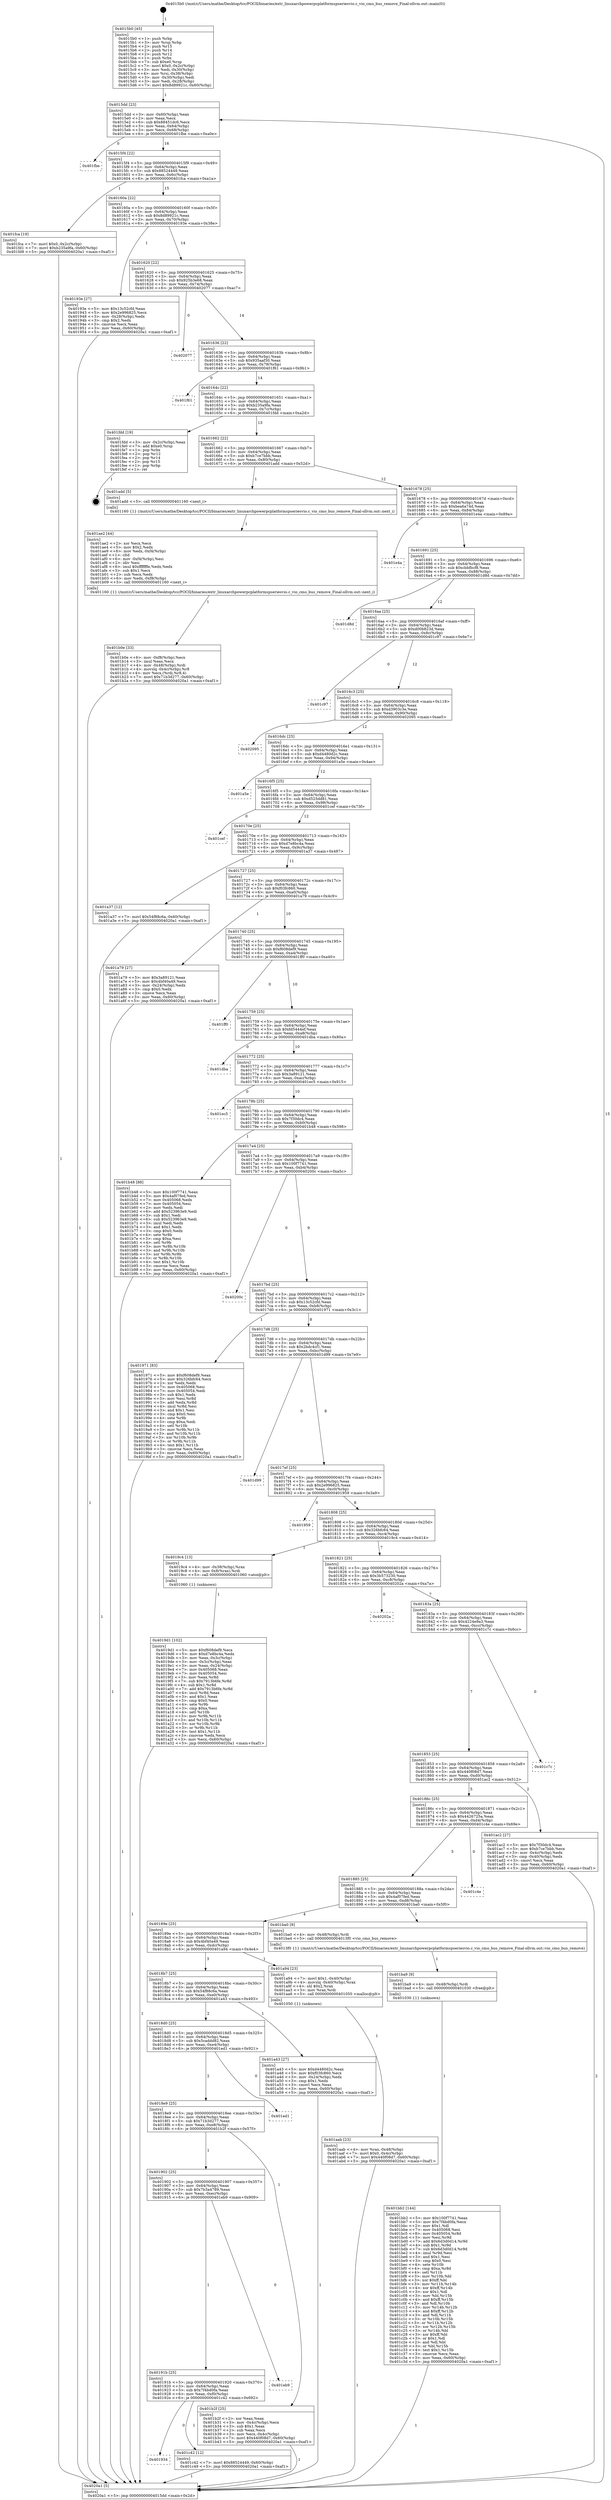 digraph "0x4015b0" {
  label = "0x4015b0 (/mnt/c/Users/mathe/Desktop/tcc/POCII/binaries/extr_linuxarchpowerpcplatformspseriesvio.c_vio_cmo_bus_remove_Final-ollvm.out::main(0))"
  labelloc = "t"
  node[shape=record]

  Entry [label="",width=0.3,height=0.3,shape=circle,fillcolor=black,style=filled]
  "0x4015dd" [label="{
     0x4015dd [23]\l
     | [instrs]\l
     &nbsp;&nbsp;0x4015dd \<+3\>: mov -0x60(%rbp),%eax\l
     &nbsp;&nbsp;0x4015e0 \<+2\>: mov %eax,%ecx\l
     &nbsp;&nbsp;0x4015e2 \<+6\>: sub $0x88451dc6,%ecx\l
     &nbsp;&nbsp;0x4015e8 \<+3\>: mov %eax,-0x64(%rbp)\l
     &nbsp;&nbsp;0x4015eb \<+3\>: mov %ecx,-0x68(%rbp)\l
     &nbsp;&nbsp;0x4015ee \<+6\>: je 0000000000401fbe \<main+0xa0e\>\l
  }"]
  "0x401fbe" [label="{
     0x401fbe\l
  }", style=dashed]
  "0x4015f4" [label="{
     0x4015f4 [22]\l
     | [instrs]\l
     &nbsp;&nbsp;0x4015f4 \<+5\>: jmp 00000000004015f9 \<main+0x49\>\l
     &nbsp;&nbsp;0x4015f9 \<+3\>: mov -0x64(%rbp),%eax\l
     &nbsp;&nbsp;0x4015fc \<+5\>: sub $0x88524449,%eax\l
     &nbsp;&nbsp;0x401601 \<+3\>: mov %eax,-0x6c(%rbp)\l
     &nbsp;&nbsp;0x401604 \<+6\>: je 0000000000401fca \<main+0xa1a\>\l
  }"]
  Exit [label="",width=0.3,height=0.3,shape=circle,fillcolor=black,style=filled,peripheries=2]
  "0x401fca" [label="{
     0x401fca [19]\l
     | [instrs]\l
     &nbsp;&nbsp;0x401fca \<+7\>: movl $0x0,-0x2c(%rbp)\l
     &nbsp;&nbsp;0x401fd1 \<+7\>: movl $0xb235a9fa,-0x60(%rbp)\l
     &nbsp;&nbsp;0x401fd8 \<+5\>: jmp 00000000004020a1 \<main+0xaf1\>\l
  }"]
  "0x40160a" [label="{
     0x40160a [22]\l
     | [instrs]\l
     &nbsp;&nbsp;0x40160a \<+5\>: jmp 000000000040160f \<main+0x5f\>\l
     &nbsp;&nbsp;0x40160f \<+3\>: mov -0x64(%rbp),%eax\l
     &nbsp;&nbsp;0x401612 \<+5\>: sub $0x8d89921c,%eax\l
     &nbsp;&nbsp;0x401617 \<+3\>: mov %eax,-0x70(%rbp)\l
     &nbsp;&nbsp;0x40161a \<+6\>: je 000000000040193e \<main+0x38e\>\l
  }"]
  "0x401934" [label="{
     0x401934\l
  }", style=dashed]
  "0x40193e" [label="{
     0x40193e [27]\l
     | [instrs]\l
     &nbsp;&nbsp;0x40193e \<+5\>: mov $0x13c52cfd,%eax\l
     &nbsp;&nbsp;0x401943 \<+5\>: mov $0x2e996825,%ecx\l
     &nbsp;&nbsp;0x401948 \<+3\>: mov -0x28(%rbp),%edx\l
     &nbsp;&nbsp;0x40194b \<+3\>: cmp $0x2,%edx\l
     &nbsp;&nbsp;0x40194e \<+3\>: cmovne %ecx,%eax\l
     &nbsp;&nbsp;0x401951 \<+3\>: mov %eax,-0x60(%rbp)\l
     &nbsp;&nbsp;0x401954 \<+5\>: jmp 00000000004020a1 \<main+0xaf1\>\l
  }"]
  "0x401620" [label="{
     0x401620 [22]\l
     | [instrs]\l
     &nbsp;&nbsp;0x401620 \<+5\>: jmp 0000000000401625 \<main+0x75\>\l
     &nbsp;&nbsp;0x401625 \<+3\>: mov -0x64(%rbp),%eax\l
     &nbsp;&nbsp;0x401628 \<+5\>: sub $0x925b3e68,%eax\l
     &nbsp;&nbsp;0x40162d \<+3\>: mov %eax,-0x74(%rbp)\l
     &nbsp;&nbsp;0x401630 \<+6\>: je 0000000000402077 \<main+0xac7\>\l
  }"]
  "0x4020a1" [label="{
     0x4020a1 [5]\l
     | [instrs]\l
     &nbsp;&nbsp;0x4020a1 \<+5\>: jmp 00000000004015dd \<main+0x2d\>\l
  }"]
  "0x4015b0" [label="{
     0x4015b0 [45]\l
     | [instrs]\l
     &nbsp;&nbsp;0x4015b0 \<+1\>: push %rbp\l
     &nbsp;&nbsp;0x4015b1 \<+3\>: mov %rsp,%rbp\l
     &nbsp;&nbsp;0x4015b4 \<+2\>: push %r15\l
     &nbsp;&nbsp;0x4015b6 \<+2\>: push %r14\l
     &nbsp;&nbsp;0x4015b8 \<+2\>: push %r12\l
     &nbsp;&nbsp;0x4015ba \<+1\>: push %rbx\l
     &nbsp;&nbsp;0x4015bb \<+7\>: sub $0xe0,%rsp\l
     &nbsp;&nbsp;0x4015c2 \<+7\>: movl $0x0,-0x2c(%rbp)\l
     &nbsp;&nbsp;0x4015c9 \<+3\>: mov %edi,-0x30(%rbp)\l
     &nbsp;&nbsp;0x4015cc \<+4\>: mov %rsi,-0x38(%rbp)\l
     &nbsp;&nbsp;0x4015d0 \<+3\>: mov -0x30(%rbp),%edi\l
     &nbsp;&nbsp;0x4015d3 \<+3\>: mov %edi,-0x28(%rbp)\l
     &nbsp;&nbsp;0x4015d6 \<+7\>: movl $0x8d89921c,-0x60(%rbp)\l
  }"]
  "0x401c42" [label="{
     0x401c42 [12]\l
     | [instrs]\l
     &nbsp;&nbsp;0x401c42 \<+7\>: movl $0x88524449,-0x60(%rbp)\l
     &nbsp;&nbsp;0x401c49 \<+5\>: jmp 00000000004020a1 \<main+0xaf1\>\l
  }"]
  "0x402077" [label="{
     0x402077\l
  }", style=dashed]
  "0x401636" [label="{
     0x401636 [22]\l
     | [instrs]\l
     &nbsp;&nbsp;0x401636 \<+5\>: jmp 000000000040163b \<main+0x8b\>\l
     &nbsp;&nbsp;0x40163b \<+3\>: mov -0x64(%rbp),%eax\l
     &nbsp;&nbsp;0x40163e \<+5\>: sub $0x935aaf30,%eax\l
     &nbsp;&nbsp;0x401643 \<+3\>: mov %eax,-0x78(%rbp)\l
     &nbsp;&nbsp;0x401646 \<+6\>: je 0000000000401f61 \<main+0x9b1\>\l
  }"]
  "0x40191b" [label="{
     0x40191b [25]\l
     | [instrs]\l
     &nbsp;&nbsp;0x40191b \<+5\>: jmp 0000000000401920 \<main+0x370\>\l
     &nbsp;&nbsp;0x401920 \<+3\>: mov -0x64(%rbp),%eax\l
     &nbsp;&nbsp;0x401923 \<+5\>: sub $0x7f4bd0fa,%eax\l
     &nbsp;&nbsp;0x401928 \<+6\>: mov %eax,-0xf0(%rbp)\l
     &nbsp;&nbsp;0x40192e \<+6\>: je 0000000000401c42 \<main+0x692\>\l
  }"]
  "0x401f61" [label="{
     0x401f61\l
  }", style=dashed]
  "0x40164c" [label="{
     0x40164c [22]\l
     | [instrs]\l
     &nbsp;&nbsp;0x40164c \<+5\>: jmp 0000000000401651 \<main+0xa1\>\l
     &nbsp;&nbsp;0x401651 \<+3\>: mov -0x64(%rbp),%eax\l
     &nbsp;&nbsp;0x401654 \<+5\>: sub $0xb235a9fa,%eax\l
     &nbsp;&nbsp;0x401659 \<+3\>: mov %eax,-0x7c(%rbp)\l
     &nbsp;&nbsp;0x40165c \<+6\>: je 0000000000401fdd \<main+0xa2d\>\l
  }"]
  "0x401eb9" [label="{
     0x401eb9\l
  }", style=dashed]
  "0x401fdd" [label="{
     0x401fdd [19]\l
     | [instrs]\l
     &nbsp;&nbsp;0x401fdd \<+3\>: mov -0x2c(%rbp),%eax\l
     &nbsp;&nbsp;0x401fe0 \<+7\>: add $0xe0,%rsp\l
     &nbsp;&nbsp;0x401fe7 \<+1\>: pop %rbx\l
     &nbsp;&nbsp;0x401fe8 \<+2\>: pop %r12\l
     &nbsp;&nbsp;0x401fea \<+2\>: pop %r14\l
     &nbsp;&nbsp;0x401fec \<+2\>: pop %r15\l
     &nbsp;&nbsp;0x401fee \<+1\>: pop %rbp\l
     &nbsp;&nbsp;0x401fef \<+1\>: ret\l
  }"]
  "0x401662" [label="{
     0x401662 [22]\l
     | [instrs]\l
     &nbsp;&nbsp;0x401662 \<+5\>: jmp 0000000000401667 \<main+0xb7\>\l
     &nbsp;&nbsp;0x401667 \<+3\>: mov -0x64(%rbp),%eax\l
     &nbsp;&nbsp;0x40166a \<+5\>: sub $0xb7ce7bbb,%eax\l
     &nbsp;&nbsp;0x40166f \<+3\>: mov %eax,-0x80(%rbp)\l
     &nbsp;&nbsp;0x401672 \<+6\>: je 0000000000401add \<main+0x52d\>\l
  }"]
  "0x401bb2" [label="{
     0x401bb2 [144]\l
     | [instrs]\l
     &nbsp;&nbsp;0x401bb2 \<+5\>: mov $0x100f7741,%eax\l
     &nbsp;&nbsp;0x401bb7 \<+5\>: mov $0x7f4bd0fa,%ecx\l
     &nbsp;&nbsp;0x401bbc \<+2\>: mov $0x1,%dl\l
     &nbsp;&nbsp;0x401bbe \<+7\>: mov 0x405068,%esi\l
     &nbsp;&nbsp;0x401bc5 \<+8\>: mov 0x405054,%r8d\l
     &nbsp;&nbsp;0x401bcd \<+3\>: mov %esi,%r9d\l
     &nbsp;&nbsp;0x401bd0 \<+7\>: add $0x6d3d0d14,%r9d\l
     &nbsp;&nbsp;0x401bd7 \<+4\>: sub $0x1,%r9d\l
     &nbsp;&nbsp;0x401bdb \<+7\>: sub $0x6d3d0d14,%r9d\l
     &nbsp;&nbsp;0x401be2 \<+4\>: imul %r9d,%esi\l
     &nbsp;&nbsp;0x401be6 \<+3\>: and $0x1,%esi\l
     &nbsp;&nbsp;0x401be9 \<+3\>: cmp $0x0,%esi\l
     &nbsp;&nbsp;0x401bec \<+4\>: sete %r10b\l
     &nbsp;&nbsp;0x401bf0 \<+4\>: cmp $0xa,%r8d\l
     &nbsp;&nbsp;0x401bf4 \<+4\>: setl %r11b\l
     &nbsp;&nbsp;0x401bf8 \<+3\>: mov %r10b,%bl\l
     &nbsp;&nbsp;0x401bfb \<+3\>: xor $0xff,%bl\l
     &nbsp;&nbsp;0x401bfe \<+3\>: mov %r11b,%r14b\l
     &nbsp;&nbsp;0x401c01 \<+4\>: xor $0xff,%r14b\l
     &nbsp;&nbsp;0x401c05 \<+3\>: xor $0x1,%dl\l
     &nbsp;&nbsp;0x401c08 \<+3\>: mov %bl,%r15b\l
     &nbsp;&nbsp;0x401c0b \<+4\>: and $0xff,%r15b\l
     &nbsp;&nbsp;0x401c0f \<+3\>: and %dl,%r10b\l
     &nbsp;&nbsp;0x401c12 \<+3\>: mov %r14b,%r12b\l
     &nbsp;&nbsp;0x401c15 \<+4\>: and $0xff,%r12b\l
     &nbsp;&nbsp;0x401c19 \<+3\>: and %dl,%r11b\l
     &nbsp;&nbsp;0x401c1c \<+3\>: or %r10b,%r15b\l
     &nbsp;&nbsp;0x401c1f \<+3\>: or %r11b,%r12b\l
     &nbsp;&nbsp;0x401c22 \<+3\>: xor %r12b,%r15b\l
     &nbsp;&nbsp;0x401c25 \<+3\>: or %r14b,%bl\l
     &nbsp;&nbsp;0x401c28 \<+3\>: xor $0xff,%bl\l
     &nbsp;&nbsp;0x401c2b \<+3\>: or $0x1,%dl\l
     &nbsp;&nbsp;0x401c2e \<+2\>: and %dl,%bl\l
     &nbsp;&nbsp;0x401c30 \<+3\>: or %bl,%r15b\l
     &nbsp;&nbsp;0x401c33 \<+4\>: test $0x1,%r15b\l
     &nbsp;&nbsp;0x401c37 \<+3\>: cmovne %ecx,%eax\l
     &nbsp;&nbsp;0x401c3a \<+3\>: mov %eax,-0x60(%rbp)\l
     &nbsp;&nbsp;0x401c3d \<+5\>: jmp 00000000004020a1 \<main+0xaf1\>\l
  }"]
  "0x401add" [label="{
     0x401add [5]\l
     | [instrs]\l
     &nbsp;&nbsp;0x401add \<+5\>: call 0000000000401160 \<next_i\>\l
     | [calls]\l
     &nbsp;&nbsp;0x401160 \{1\} (/mnt/c/Users/mathe/Desktop/tcc/POCII/binaries/extr_linuxarchpowerpcplatformspseriesvio.c_vio_cmo_bus_remove_Final-ollvm.out::next_i)\l
  }"]
  "0x401678" [label="{
     0x401678 [25]\l
     | [instrs]\l
     &nbsp;&nbsp;0x401678 \<+5\>: jmp 000000000040167d \<main+0xcd\>\l
     &nbsp;&nbsp;0x40167d \<+3\>: mov -0x64(%rbp),%eax\l
     &nbsp;&nbsp;0x401680 \<+5\>: sub $0xbea6a74d,%eax\l
     &nbsp;&nbsp;0x401685 \<+6\>: mov %eax,-0x84(%rbp)\l
     &nbsp;&nbsp;0x40168b \<+6\>: je 0000000000401e4a \<main+0x89a\>\l
  }"]
  "0x401ba9" [label="{
     0x401ba9 [9]\l
     | [instrs]\l
     &nbsp;&nbsp;0x401ba9 \<+4\>: mov -0x48(%rbp),%rdi\l
     &nbsp;&nbsp;0x401bad \<+5\>: call 0000000000401030 \<free@plt\>\l
     | [calls]\l
     &nbsp;&nbsp;0x401030 \{1\} (unknown)\l
  }"]
  "0x401e4a" [label="{
     0x401e4a\l
  }", style=dashed]
  "0x401691" [label="{
     0x401691 [25]\l
     | [instrs]\l
     &nbsp;&nbsp;0x401691 \<+5\>: jmp 0000000000401696 \<main+0xe6\>\l
     &nbsp;&nbsp;0x401696 \<+3\>: mov -0x64(%rbp),%eax\l
     &nbsp;&nbsp;0x401699 \<+5\>: sub $0xcbbfbcf8,%eax\l
     &nbsp;&nbsp;0x40169e \<+6\>: mov %eax,-0x88(%rbp)\l
     &nbsp;&nbsp;0x4016a4 \<+6\>: je 0000000000401d8d \<main+0x7dd\>\l
  }"]
  "0x401902" [label="{
     0x401902 [25]\l
     | [instrs]\l
     &nbsp;&nbsp;0x401902 \<+5\>: jmp 0000000000401907 \<main+0x357\>\l
     &nbsp;&nbsp;0x401907 \<+3\>: mov -0x64(%rbp),%eax\l
     &nbsp;&nbsp;0x40190a \<+5\>: sub $0x7b3a4789,%eax\l
     &nbsp;&nbsp;0x40190f \<+6\>: mov %eax,-0xec(%rbp)\l
     &nbsp;&nbsp;0x401915 \<+6\>: je 0000000000401eb9 \<main+0x909\>\l
  }"]
  "0x401d8d" [label="{
     0x401d8d\l
  }", style=dashed]
  "0x4016aa" [label="{
     0x4016aa [25]\l
     | [instrs]\l
     &nbsp;&nbsp;0x4016aa \<+5\>: jmp 00000000004016af \<main+0xff\>\l
     &nbsp;&nbsp;0x4016af \<+3\>: mov -0x64(%rbp),%eax\l
     &nbsp;&nbsp;0x4016b2 \<+5\>: sub $0xd00b823d,%eax\l
     &nbsp;&nbsp;0x4016b7 \<+6\>: mov %eax,-0x8c(%rbp)\l
     &nbsp;&nbsp;0x4016bd \<+6\>: je 0000000000401c97 \<main+0x6e7\>\l
  }"]
  "0x401b2f" [label="{
     0x401b2f [25]\l
     | [instrs]\l
     &nbsp;&nbsp;0x401b2f \<+2\>: xor %eax,%eax\l
     &nbsp;&nbsp;0x401b31 \<+3\>: mov -0x4c(%rbp),%ecx\l
     &nbsp;&nbsp;0x401b34 \<+3\>: sub $0x1,%eax\l
     &nbsp;&nbsp;0x401b37 \<+2\>: sub %eax,%ecx\l
     &nbsp;&nbsp;0x401b39 \<+3\>: mov %ecx,-0x4c(%rbp)\l
     &nbsp;&nbsp;0x401b3c \<+7\>: movl $0x440f08d7,-0x60(%rbp)\l
     &nbsp;&nbsp;0x401b43 \<+5\>: jmp 00000000004020a1 \<main+0xaf1\>\l
  }"]
  "0x401c97" [label="{
     0x401c97\l
  }", style=dashed]
  "0x4016c3" [label="{
     0x4016c3 [25]\l
     | [instrs]\l
     &nbsp;&nbsp;0x4016c3 \<+5\>: jmp 00000000004016c8 \<main+0x118\>\l
     &nbsp;&nbsp;0x4016c8 \<+3\>: mov -0x64(%rbp),%eax\l
     &nbsp;&nbsp;0x4016cb \<+5\>: sub $0xd3903c3e,%eax\l
     &nbsp;&nbsp;0x4016d0 \<+6\>: mov %eax,-0x90(%rbp)\l
     &nbsp;&nbsp;0x4016d6 \<+6\>: je 0000000000402095 \<main+0xae5\>\l
  }"]
  "0x4018e9" [label="{
     0x4018e9 [25]\l
     | [instrs]\l
     &nbsp;&nbsp;0x4018e9 \<+5\>: jmp 00000000004018ee \<main+0x33e\>\l
     &nbsp;&nbsp;0x4018ee \<+3\>: mov -0x64(%rbp),%eax\l
     &nbsp;&nbsp;0x4018f1 \<+5\>: sub $0x71b3d277,%eax\l
     &nbsp;&nbsp;0x4018f6 \<+6\>: mov %eax,-0xe8(%rbp)\l
     &nbsp;&nbsp;0x4018fc \<+6\>: je 0000000000401b2f \<main+0x57f\>\l
  }"]
  "0x402095" [label="{
     0x402095\l
  }", style=dashed]
  "0x4016dc" [label="{
     0x4016dc [25]\l
     | [instrs]\l
     &nbsp;&nbsp;0x4016dc \<+5\>: jmp 00000000004016e1 \<main+0x131\>\l
     &nbsp;&nbsp;0x4016e1 \<+3\>: mov -0x64(%rbp),%eax\l
     &nbsp;&nbsp;0x4016e4 \<+5\>: sub $0xd4480d2c,%eax\l
     &nbsp;&nbsp;0x4016e9 \<+6\>: mov %eax,-0x94(%rbp)\l
     &nbsp;&nbsp;0x4016ef \<+6\>: je 0000000000401a5e \<main+0x4ae\>\l
  }"]
  "0x401ed1" [label="{
     0x401ed1\l
  }", style=dashed]
  "0x401a5e" [label="{
     0x401a5e\l
  }", style=dashed]
  "0x4016f5" [label="{
     0x4016f5 [25]\l
     | [instrs]\l
     &nbsp;&nbsp;0x4016f5 \<+5\>: jmp 00000000004016fa \<main+0x14a\>\l
     &nbsp;&nbsp;0x4016fa \<+3\>: mov -0x64(%rbp),%eax\l
     &nbsp;&nbsp;0x4016fd \<+5\>: sub $0xd525dd81,%eax\l
     &nbsp;&nbsp;0x401702 \<+6\>: mov %eax,-0x98(%rbp)\l
     &nbsp;&nbsp;0x401708 \<+6\>: je 0000000000401cef \<main+0x73f\>\l
  }"]
  "0x401b0e" [label="{
     0x401b0e [33]\l
     | [instrs]\l
     &nbsp;&nbsp;0x401b0e \<+6\>: mov -0xf8(%rbp),%ecx\l
     &nbsp;&nbsp;0x401b14 \<+3\>: imul %eax,%ecx\l
     &nbsp;&nbsp;0x401b17 \<+4\>: mov -0x48(%rbp),%rdi\l
     &nbsp;&nbsp;0x401b1b \<+4\>: movslq -0x4c(%rbp),%r8\l
     &nbsp;&nbsp;0x401b1f \<+4\>: mov %ecx,(%rdi,%r8,4)\l
     &nbsp;&nbsp;0x401b23 \<+7\>: movl $0x71b3d277,-0x60(%rbp)\l
     &nbsp;&nbsp;0x401b2a \<+5\>: jmp 00000000004020a1 \<main+0xaf1\>\l
  }"]
  "0x401cef" [label="{
     0x401cef\l
  }", style=dashed]
  "0x40170e" [label="{
     0x40170e [25]\l
     | [instrs]\l
     &nbsp;&nbsp;0x40170e \<+5\>: jmp 0000000000401713 \<main+0x163\>\l
     &nbsp;&nbsp;0x401713 \<+3\>: mov -0x64(%rbp),%eax\l
     &nbsp;&nbsp;0x401716 \<+5\>: sub $0xd7e8bc4a,%eax\l
     &nbsp;&nbsp;0x40171b \<+6\>: mov %eax,-0x9c(%rbp)\l
     &nbsp;&nbsp;0x401721 \<+6\>: je 0000000000401a37 \<main+0x487\>\l
  }"]
  "0x401ae2" [label="{
     0x401ae2 [44]\l
     | [instrs]\l
     &nbsp;&nbsp;0x401ae2 \<+2\>: xor %ecx,%ecx\l
     &nbsp;&nbsp;0x401ae4 \<+5\>: mov $0x2,%edx\l
     &nbsp;&nbsp;0x401ae9 \<+6\>: mov %edx,-0xf4(%rbp)\l
     &nbsp;&nbsp;0x401aef \<+1\>: cltd\l
     &nbsp;&nbsp;0x401af0 \<+6\>: mov -0xf4(%rbp),%esi\l
     &nbsp;&nbsp;0x401af6 \<+2\>: idiv %esi\l
     &nbsp;&nbsp;0x401af8 \<+6\>: imul $0xfffffffe,%edx,%edx\l
     &nbsp;&nbsp;0x401afe \<+3\>: sub $0x1,%ecx\l
     &nbsp;&nbsp;0x401b01 \<+2\>: sub %ecx,%edx\l
     &nbsp;&nbsp;0x401b03 \<+6\>: mov %edx,-0xf8(%rbp)\l
     &nbsp;&nbsp;0x401b09 \<+5\>: call 0000000000401160 \<next_i\>\l
     | [calls]\l
     &nbsp;&nbsp;0x401160 \{1\} (/mnt/c/Users/mathe/Desktop/tcc/POCII/binaries/extr_linuxarchpowerpcplatformspseriesvio.c_vio_cmo_bus_remove_Final-ollvm.out::next_i)\l
  }"]
  "0x401a37" [label="{
     0x401a37 [12]\l
     | [instrs]\l
     &nbsp;&nbsp;0x401a37 \<+7\>: movl $0x54f88c6a,-0x60(%rbp)\l
     &nbsp;&nbsp;0x401a3e \<+5\>: jmp 00000000004020a1 \<main+0xaf1\>\l
  }"]
  "0x401727" [label="{
     0x401727 [25]\l
     | [instrs]\l
     &nbsp;&nbsp;0x401727 \<+5\>: jmp 000000000040172c \<main+0x17c\>\l
     &nbsp;&nbsp;0x40172c \<+3\>: mov -0x64(%rbp),%eax\l
     &nbsp;&nbsp;0x40172f \<+5\>: sub $0xf03fc860,%eax\l
     &nbsp;&nbsp;0x401734 \<+6\>: mov %eax,-0xa0(%rbp)\l
     &nbsp;&nbsp;0x40173a \<+6\>: je 0000000000401a79 \<main+0x4c9\>\l
  }"]
  "0x401aab" [label="{
     0x401aab [23]\l
     | [instrs]\l
     &nbsp;&nbsp;0x401aab \<+4\>: mov %rax,-0x48(%rbp)\l
     &nbsp;&nbsp;0x401aaf \<+7\>: movl $0x0,-0x4c(%rbp)\l
     &nbsp;&nbsp;0x401ab6 \<+7\>: movl $0x440f08d7,-0x60(%rbp)\l
     &nbsp;&nbsp;0x401abd \<+5\>: jmp 00000000004020a1 \<main+0xaf1\>\l
  }"]
  "0x401a79" [label="{
     0x401a79 [27]\l
     | [instrs]\l
     &nbsp;&nbsp;0x401a79 \<+5\>: mov $0x3a89121,%eax\l
     &nbsp;&nbsp;0x401a7e \<+5\>: mov $0x4bf40a49,%ecx\l
     &nbsp;&nbsp;0x401a83 \<+3\>: mov -0x24(%rbp),%edx\l
     &nbsp;&nbsp;0x401a86 \<+3\>: cmp $0x0,%edx\l
     &nbsp;&nbsp;0x401a89 \<+3\>: cmove %ecx,%eax\l
     &nbsp;&nbsp;0x401a8c \<+3\>: mov %eax,-0x60(%rbp)\l
     &nbsp;&nbsp;0x401a8f \<+5\>: jmp 00000000004020a1 \<main+0xaf1\>\l
  }"]
  "0x401740" [label="{
     0x401740 [25]\l
     | [instrs]\l
     &nbsp;&nbsp;0x401740 \<+5\>: jmp 0000000000401745 \<main+0x195\>\l
     &nbsp;&nbsp;0x401745 \<+3\>: mov -0x64(%rbp),%eax\l
     &nbsp;&nbsp;0x401748 \<+5\>: sub $0xf608def9,%eax\l
     &nbsp;&nbsp;0x40174d \<+6\>: mov %eax,-0xa4(%rbp)\l
     &nbsp;&nbsp;0x401753 \<+6\>: je 0000000000401ff0 \<main+0xa40\>\l
  }"]
  "0x4018d0" [label="{
     0x4018d0 [25]\l
     | [instrs]\l
     &nbsp;&nbsp;0x4018d0 \<+5\>: jmp 00000000004018d5 \<main+0x325\>\l
     &nbsp;&nbsp;0x4018d5 \<+3\>: mov -0x64(%rbp),%eax\l
     &nbsp;&nbsp;0x4018d8 \<+5\>: sub $0x5caddd82,%eax\l
     &nbsp;&nbsp;0x4018dd \<+6\>: mov %eax,-0xe4(%rbp)\l
     &nbsp;&nbsp;0x4018e3 \<+6\>: je 0000000000401ed1 \<main+0x921\>\l
  }"]
  "0x401ff0" [label="{
     0x401ff0\l
  }", style=dashed]
  "0x401759" [label="{
     0x401759 [25]\l
     | [instrs]\l
     &nbsp;&nbsp;0x401759 \<+5\>: jmp 000000000040175e \<main+0x1ae\>\l
     &nbsp;&nbsp;0x40175e \<+3\>: mov -0x64(%rbp),%eax\l
     &nbsp;&nbsp;0x401761 \<+5\>: sub $0xfd5444ef,%eax\l
     &nbsp;&nbsp;0x401766 \<+6\>: mov %eax,-0xa8(%rbp)\l
     &nbsp;&nbsp;0x40176c \<+6\>: je 0000000000401dba \<main+0x80a\>\l
  }"]
  "0x401a43" [label="{
     0x401a43 [27]\l
     | [instrs]\l
     &nbsp;&nbsp;0x401a43 \<+5\>: mov $0xd4480d2c,%eax\l
     &nbsp;&nbsp;0x401a48 \<+5\>: mov $0xf03fc860,%ecx\l
     &nbsp;&nbsp;0x401a4d \<+3\>: mov -0x24(%rbp),%edx\l
     &nbsp;&nbsp;0x401a50 \<+3\>: cmp $0x1,%edx\l
     &nbsp;&nbsp;0x401a53 \<+3\>: cmovl %ecx,%eax\l
     &nbsp;&nbsp;0x401a56 \<+3\>: mov %eax,-0x60(%rbp)\l
     &nbsp;&nbsp;0x401a59 \<+5\>: jmp 00000000004020a1 \<main+0xaf1\>\l
  }"]
  "0x401dba" [label="{
     0x401dba\l
  }", style=dashed]
  "0x401772" [label="{
     0x401772 [25]\l
     | [instrs]\l
     &nbsp;&nbsp;0x401772 \<+5\>: jmp 0000000000401777 \<main+0x1c7\>\l
     &nbsp;&nbsp;0x401777 \<+3\>: mov -0x64(%rbp),%eax\l
     &nbsp;&nbsp;0x40177a \<+5\>: sub $0x3a89121,%eax\l
     &nbsp;&nbsp;0x40177f \<+6\>: mov %eax,-0xac(%rbp)\l
     &nbsp;&nbsp;0x401785 \<+6\>: je 0000000000401ec5 \<main+0x915\>\l
  }"]
  "0x4018b7" [label="{
     0x4018b7 [25]\l
     | [instrs]\l
     &nbsp;&nbsp;0x4018b7 \<+5\>: jmp 00000000004018bc \<main+0x30c\>\l
     &nbsp;&nbsp;0x4018bc \<+3\>: mov -0x64(%rbp),%eax\l
     &nbsp;&nbsp;0x4018bf \<+5\>: sub $0x54f88c6a,%eax\l
     &nbsp;&nbsp;0x4018c4 \<+6\>: mov %eax,-0xe0(%rbp)\l
     &nbsp;&nbsp;0x4018ca \<+6\>: je 0000000000401a43 \<main+0x493\>\l
  }"]
  "0x401ec5" [label="{
     0x401ec5\l
  }", style=dashed]
  "0x40178b" [label="{
     0x40178b [25]\l
     | [instrs]\l
     &nbsp;&nbsp;0x40178b \<+5\>: jmp 0000000000401790 \<main+0x1e0\>\l
     &nbsp;&nbsp;0x401790 \<+3\>: mov -0x64(%rbp),%eax\l
     &nbsp;&nbsp;0x401793 \<+5\>: sub $0x7f30dc4,%eax\l
     &nbsp;&nbsp;0x401798 \<+6\>: mov %eax,-0xb0(%rbp)\l
     &nbsp;&nbsp;0x40179e \<+6\>: je 0000000000401b48 \<main+0x598\>\l
  }"]
  "0x401a94" [label="{
     0x401a94 [23]\l
     | [instrs]\l
     &nbsp;&nbsp;0x401a94 \<+7\>: movl $0x1,-0x40(%rbp)\l
     &nbsp;&nbsp;0x401a9b \<+4\>: movslq -0x40(%rbp),%rax\l
     &nbsp;&nbsp;0x401a9f \<+4\>: shl $0x2,%rax\l
     &nbsp;&nbsp;0x401aa3 \<+3\>: mov %rax,%rdi\l
     &nbsp;&nbsp;0x401aa6 \<+5\>: call 0000000000401050 \<malloc@plt\>\l
     | [calls]\l
     &nbsp;&nbsp;0x401050 \{1\} (unknown)\l
  }"]
  "0x401b48" [label="{
     0x401b48 [88]\l
     | [instrs]\l
     &nbsp;&nbsp;0x401b48 \<+5\>: mov $0x100f7741,%eax\l
     &nbsp;&nbsp;0x401b4d \<+5\>: mov $0x4af07fed,%ecx\l
     &nbsp;&nbsp;0x401b52 \<+7\>: mov 0x405068,%edx\l
     &nbsp;&nbsp;0x401b59 \<+7\>: mov 0x405054,%esi\l
     &nbsp;&nbsp;0x401b60 \<+2\>: mov %edx,%edi\l
     &nbsp;&nbsp;0x401b62 \<+6\>: add $0x523963e9,%edi\l
     &nbsp;&nbsp;0x401b68 \<+3\>: sub $0x1,%edi\l
     &nbsp;&nbsp;0x401b6b \<+6\>: sub $0x523963e9,%edi\l
     &nbsp;&nbsp;0x401b71 \<+3\>: imul %edi,%edx\l
     &nbsp;&nbsp;0x401b74 \<+3\>: and $0x1,%edx\l
     &nbsp;&nbsp;0x401b77 \<+3\>: cmp $0x0,%edx\l
     &nbsp;&nbsp;0x401b7a \<+4\>: sete %r8b\l
     &nbsp;&nbsp;0x401b7e \<+3\>: cmp $0xa,%esi\l
     &nbsp;&nbsp;0x401b81 \<+4\>: setl %r9b\l
     &nbsp;&nbsp;0x401b85 \<+3\>: mov %r8b,%r10b\l
     &nbsp;&nbsp;0x401b88 \<+3\>: and %r9b,%r10b\l
     &nbsp;&nbsp;0x401b8b \<+3\>: xor %r9b,%r8b\l
     &nbsp;&nbsp;0x401b8e \<+3\>: or %r8b,%r10b\l
     &nbsp;&nbsp;0x401b91 \<+4\>: test $0x1,%r10b\l
     &nbsp;&nbsp;0x401b95 \<+3\>: cmovne %ecx,%eax\l
     &nbsp;&nbsp;0x401b98 \<+3\>: mov %eax,-0x60(%rbp)\l
     &nbsp;&nbsp;0x401b9b \<+5\>: jmp 00000000004020a1 \<main+0xaf1\>\l
  }"]
  "0x4017a4" [label="{
     0x4017a4 [25]\l
     | [instrs]\l
     &nbsp;&nbsp;0x4017a4 \<+5\>: jmp 00000000004017a9 \<main+0x1f9\>\l
     &nbsp;&nbsp;0x4017a9 \<+3\>: mov -0x64(%rbp),%eax\l
     &nbsp;&nbsp;0x4017ac \<+5\>: sub $0x100f7741,%eax\l
     &nbsp;&nbsp;0x4017b1 \<+6\>: mov %eax,-0xb4(%rbp)\l
     &nbsp;&nbsp;0x4017b7 \<+6\>: je 000000000040200c \<main+0xa5c\>\l
  }"]
  "0x40189e" [label="{
     0x40189e [25]\l
     | [instrs]\l
     &nbsp;&nbsp;0x40189e \<+5\>: jmp 00000000004018a3 \<main+0x2f3\>\l
     &nbsp;&nbsp;0x4018a3 \<+3\>: mov -0x64(%rbp),%eax\l
     &nbsp;&nbsp;0x4018a6 \<+5\>: sub $0x4bf40a49,%eax\l
     &nbsp;&nbsp;0x4018ab \<+6\>: mov %eax,-0xdc(%rbp)\l
     &nbsp;&nbsp;0x4018b1 \<+6\>: je 0000000000401a94 \<main+0x4e4\>\l
  }"]
  "0x40200c" [label="{
     0x40200c\l
  }", style=dashed]
  "0x4017bd" [label="{
     0x4017bd [25]\l
     | [instrs]\l
     &nbsp;&nbsp;0x4017bd \<+5\>: jmp 00000000004017c2 \<main+0x212\>\l
     &nbsp;&nbsp;0x4017c2 \<+3\>: mov -0x64(%rbp),%eax\l
     &nbsp;&nbsp;0x4017c5 \<+5\>: sub $0x13c52cfd,%eax\l
     &nbsp;&nbsp;0x4017ca \<+6\>: mov %eax,-0xb8(%rbp)\l
     &nbsp;&nbsp;0x4017d0 \<+6\>: je 0000000000401971 \<main+0x3c1\>\l
  }"]
  "0x401ba0" [label="{
     0x401ba0 [9]\l
     | [instrs]\l
     &nbsp;&nbsp;0x401ba0 \<+4\>: mov -0x48(%rbp),%rdi\l
     &nbsp;&nbsp;0x401ba4 \<+5\>: call 00000000004013f0 \<vio_cmo_bus_remove\>\l
     | [calls]\l
     &nbsp;&nbsp;0x4013f0 \{1\} (/mnt/c/Users/mathe/Desktop/tcc/POCII/binaries/extr_linuxarchpowerpcplatformspseriesvio.c_vio_cmo_bus_remove_Final-ollvm.out::vio_cmo_bus_remove)\l
  }"]
  "0x401971" [label="{
     0x401971 [83]\l
     | [instrs]\l
     &nbsp;&nbsp;0x401971 \<+5\>: mov $0xf608def9,%eax\l
     &nbsp;&nbsp;0x401976 \<+5\>: mov $0x326bfc64,%ecx\l
     &nbsp;&nbsp;0x40197b \<+2\>: xor %edx,%edx\l
     &nbsp;&nbsp;0x40197d \<+7\>: mov 0x405068,%esi\l
     &nbsp;&nbsp;0x401984 \<+7\>: mov 0x405054,%edi\l
     &nbsp;&nbsp;0x40198b \<+3\>: sub $0x1,%edx\l
     &nbsp;&nbsp;0x40198e \<+3\>: mov %esi,%r8d\l
     &nbsp;&nbsp;0x401991 \<+3\>: add %edx,%r8d\l
     &nbsp;&nbsp;0x401994 \<+4\>: imul %r8d,%esi\l
     &nbsp;&nbsp;0x401998 \<+3\>: and $0x1,%esi\l
     &nbsp;&nbsp;0x40199b \<+3\>: cmp $0x0,%esi\l
     &nbsp;&nbsp;0x40199e \<+4\>: sete %r9b\l
     &nbsp;&nbsp;0x4019a2 \<+3\>: cmp $0xa,%edi\l
     &nbsp;&nbsp;0x4019a5 \<+4\>: setl %r10b\l
     &nbsp;&nbsp;0x4019a9 \<+3\>: mov %r9b,%r11b\l
     &nbsp;&nbsp;0x4019ac \<+3\>: and %r10b,%r11b\l
     &nbsp;&nbsp;0x4019af \<+3\>: xor %r10b,%r9b\l
     &nbsp;&nbsp;0x4019b2 \<+3\>: or %r9b,%r11b\l
     &nbsp;&nbsp;0x4019b5 \<+4\>: test $0x1,%r11b\l
     &nbsp;&nbsp;0x4019b9 \<+3\>: cmovne %ecx,%eax\l
     &nbsp;&nbsp;0x4019bc \<+3\>: mov %eax,-0x60(%rbp)\l
     &nbsp;&nbsp;0x4019bf \<+5\>: jmp 00000000004020a1 \<main+0xaf1\>\l
  }"]
  "0x4017d6" [label="{
     0x4017d6 [25]\l
     | [instrs]\l
     &nbsp;&nbsp;0x4017d6 \<+5\>: jmp 00000000004017db \<main+0x22b\>\l
     &nbsp;&nbsp;0x4017db \<+3\>: mov -0x64(%rbp),%eax\l
     &nbsp;&nbsp;0x4017de \<+5\>: sub $0x2bdc4cf1,%eax\l
     &nbsp;&nbsp;0x4017e3 \<+6\>: mov %eax,-0xbc(%rbp)\l
     &nbsp;&nbsp;0x4017e9 \<+6\>: je 0000000000401d99 \<main+0x7e9\>\l
  }"]
  "0x401885" [label="{
     0x401885 [25]\l
     | [instrs]\l
     &nbsp;&nbsp;0x401885 \<+5\>: jmp 000000000040188a \<main+0x2da\>\l
     &nbsp;&nbsp;0x40188a \<+3\>: mov -0x64(%rbp),%eax\l
     &nbsp;&nbsp;0x40188d \<+5\>: sub $0x4af07fed,%eax\l
     &nbsp;&nbsp;0x401892 \<+6\>: mov %eax,-0xd8(%rbp)\l
     &nbsp;&nbsp;0x401898 \<+6\>: je 0000000000401ba0 \<main+0x5f0\>\l
  }"]
  "0x401d99" [label="{
     0x401d99\l
  }", style=dashed]
  "0x4017ef" [label="{
     0x4017ef [25]\l
     | [instrs]\l
     &nbsp;&nbsp;0x4017ef \<+5\>: jmp 00000000004017f4 \<main+0x244\>\l
     &nbsp;&nbsp;0x4017f4 \<+3\>: mov -0x64(%rbp),%eax\l
     &nbsp;&nbsp;0x4017f7 \<+5\>: sub $0x2e996825,%eax\l
     &nbsp;&nbsp;0x4017fc \<+6\>: mov %eax,-0xc0(%rbp)\l
     &nbsp;&nbsp;0x401802 \<+6\>: je 0000000000401959 \<main+0x3a9\>\l
  }"]
  "0x401c4e" [label="{
     0x401c4e\l
  }", style=dashed]
  "0x401959" [label="{
     0x401959\l
  }", style=dashed]
  "0x401808" [label="{
     0x401808 [25]\l
     | [instrs]\l
     &nbsp;&nbsp;0x401808 \<+5\>: jmp 000000000040180d \<main+0x25d\>\l
     &nbsp;&nbsp;0x40180d \<+3\>: mov -0x64(%rbp),%eax\l
     &nbsp;&nbsp;0x401810 \<+5\>: sub $0x326bfc64,%eax\l
     &nbsp;&nbsp;0x401815 \<+6\>: mov %eax,-0xc4(%rbp)\l
     &nbsp;&nbsp;0x40181b \<+6\>: je 00000000004019c4 \<main+0x414\>\l
  }"]
  "0x40186c" [label="{
     0x40186c [25]\l
     | [instrs]\l
     &nbsp;&nbsp;0x40186c \<+5\>: jmp 0000000000401871 \<main+0x2c1\>\l
     &nbsp;&nbsp;0x401871 \<+3\>: mov -0x64(%rbp),%eax\l
     &nbsp;&nbsp;0x401874 \<+5\>: sub $0x4426725a,%eax\l
     &nbsp;&nbsp;0x401879 \<+6\>: mov %eax,-0xd4(%rbp)\l
     &nbsp;&nbsp;0x40187f \<+6\>: je 0000000000401c4e \<main+0x69e\>\l
  }"]
  "0x4019c4" [label="{
     0x4019c4 [13]\l
     | [instrs]\l
     &nbsp;&nbsp;0x4019c4 \<+4\>: mov -0x38(%rbp),%rax\l
     &nbsp;&nbsp;0x4019c8 \<+4\>: mov 0x8(%rax),%rdi\l
     &nbsp;&nbsp;0x4019cc \<+5\>: call 0000000000401060 \<atoi@plt\>\l
     | [calls]\l
     &nbsp;&nbsp;0x401060 \{1\} (unknown)\l
  }"]
  "0x401821" [label="{
     0x401821 [25]\l
     | [instrs]\l
     &nbsp;&nbsp;0x401821 \<+5\>: jmp 0000000000401826 \<main+0x276\>\l
     &nbsp;&nbsp;0x401826 \<+3\>: mov -0x64(%rbp),%eax\l
     &nbsp;&nbsp;0x401829 \<+5\>: sub $0x3b573230,%eax\l
     &nbsp;&nbsp;0x40182e \<+6\>: mov %eax,-0xc8(%rbp)\l
     &nbsp;&nbsp;0x401834 \<+6\>: je 000000000040202a \<main+0xa7a\>\l
  }"]
  "0x4019d1" [label="{
     0x4019d1 [102]\l
     | [instrs]\l
     &nbsp;&nbsp;0x4019d1 \<+5\>: mov $0xf608def9,%ecx\l
     &nbsp;&nbsp;0x4019d6 \<+5\>: mov $0xd7e8bc4a,%edx\l
     &nbsp;&nbsp;0x4019db \<+3\>: mov %eax,-0x3c(%rbp)\l
     &nbsp;&nbsp;0x4019de \<+3\>: mov -0x3c(%rbp),%eax\l
     &nbsp;&nbsp;0x4019e1 \<+3\>: mov %eax,-0x24(%rbp)\l
     &nbsp;&nbsp;0x4019e4 \<+7\>: mov 0x405068,%eax\l
     &nbsp;&nbsp;0x4019eb \<+7\>: mov 0x405054,%esi\l
     &nbsp;&nbsp;0x4019f2 \<+3\>: mov %eax,%r8d\l
     &nbsp;&nbsp;0x4019f5 \<+7\>: sub $0x7913b6fe,%r8d\l
     &nbsp;&nbsp;0x4019fc \<+4\>: sub $0x1,%r8d\l
     &nbsp;&nbsp;0x401a00 \<+7\>: add $0x7913b6fe,%r8d\l
     &nbsp;&nbsp;0x401a07 \<+4\>: imul %r8d,%eax\l
     &nbsp;&nbsp;0x401a0b \<+3\>: and $0x1,%eax\l
     &nbsp;&nbsp;0x401a0e \<+3\>: cmp $0x0,%eax\l
     &nbsp;&nbsp;0x401a11 \<+4\>: sete %r9b\l
     &nbsp;&nbsp;0x401a15 \<+3\>: cmp $0xa,%esi\l
     &nbsp;&nbsp;0x401a18 \<+4\>: setl %r10b\l
     &nbsp;&nbsp;0x401a1c \<+3\>: mov %r9b,%r11b\l
     &nbsp;&nbsp;0x401a1f \<+3\>: and %r10b,%r11b\l
     &nbsp;&nbsp;0x401a22 \<+3\>: xor %r10b,%r9b\l
     &nbsp;&nbsp;0x401a25 \<+3\>: or %r9b,%r11b\l
     &nbsp;&nbsp;0x401a28 \<+4\>: test $0x1,%r11b\l
     &nbsp;&nbsp;0x401a2c \<+3\>: cmovne %edx,%ecx\l
     &nbsp;&nbsp;0x401a2f \<+3\>: mov %ecx,-0x60(%rbp)\l
     &nbsp;&nbsp;0x401a32 \<+5\>: jmp 00000000004020a1 \<main+0xaf1\>\l
  }"]
  "0x401ac2" [label="{
     0x401ac2 [27]\l
     | [instrs]\l
     &nbsp;&nbsp;0x401ac2 \<+5\>: mov $0x7f30dc4,%eax\l
     &nbsp;&nbsp;0x401ac7 \<+5\>: mov $0xb7ce7bbb,%ecx\l
     &nbsp;&nbsp;0x401acc \<+3\>: mov -0x4c(%rbp),%edx\l
     &nbsp;&nbsp;0x401acf \<+3\>: cmp -0x40(%rbp),%edx\l
     &nbsp;&nbsp;0x401ad2 \<+3\>: cmovl %ecx,%eax\l
     &nbsp;&nbsp;0x401ad5 \<+3\>: mov %eax,-0x60(%rbp)\l
     &nbsp;&nbsp;0x401ad8 \<+5\>: jmp 00000000004020a1 \<main+0xaf1\>\l
  }"]
  "0x40202a" [label="{
     0x40202a\l
  }", style=dashed]
  "0x40183a" [label="{
     0x40183a [25]\l
     | [instrs]\l
     &nbsp;&nbsp;0x40183a \<+5\>: jmp 000000000040183f \<main+0x28f\>\l
     &nbsp;&nbsp;0x40183f \<+3\>: mov -0x64(%rbp),%eax\l
     &nbsp;&nbsp;0x401842 \<+5\>: sub $0x4224e9a3,%eax\l
     &nbsp;&nbsp;0x401847 \<+6\>: mov %eax,-0xcc(%rbp)\l
     &nbsp;&nbsp;0x40184d \<+6\>: je 0000000000401c7c \<main+0x6cc\>\l
  }"]
  "0x401853" [label="{
     0x401853 [25]\l
     | [instrs]\l
     &nbsp;&nbsp;0x401853 \<+5\>: jmp 0000000000401858 \<main+0x2a8\>\l
     &nbsp;&nbsp;0x401858 \<+3\>: mov -0x64(%rbp),%eax\l
     &nbsp;&nbsp;0x40185b \<+5\>: sub $0x440f08d7,%eax\l
     &nbsp;&nbsp;0x401860 \<+6\>: mov %eax,-0xd0(%rbp)\l
     &nbsp;&nbsp;0x401866 \<+6\>: je 0000000000401ac2 \<main+0x512\>\l
  }"]
  "0x401c7c" [label="{
     0x401c7c\l
  }", style=dashed]
  Entry -> "0x4015b0" [label=" 1"]
  "0x4015dd" -> "0x401fbe" [label=" 0"]
  "0x4015dd" -> "0x4015f4" [label=" 16"]
  "0x401fdd" -> Exit [label=" 1"]
  "0x4015f4" -> "0x401fca" [label=" 1"]
  "0x4015f4" -> "0x40160a" [label=" 15"]
  "0x401fca" -> "0x4020a1" [label=" 1"]
  "0x40160a" -> "0x40193e" [label=" 1"]
  "0x40160a" -> "0x401620" [label=" 14"]
  "0x40193e" -> "0x4020a1" [label=" 1"]
  "0x4015b0" -> "0x4015dd" [label=" 1"]
  "0x4020a1" -> "0x4015dd" [label=" 15"]
  "0x401c42" -> "0x4020a1" [label=" 1"]
  "0x401620" -> "0x402077" [label=" 0"]
  "0x401620" -> "0x401636" [label=" 14"]
  "0x40191b" -> "0x401934" [label=" 0"]
  "0x401636" -> "0x401f61" [label=" 0"]
  "0x401636" -> "0x40164c" [label=" 14"]
  "0x40191b" -> "0x401c42" [label=" 1"]
  "0x40164c" -> "0x401fdd" [label=" 1"]
  "0x40164c" -> "0x401662" [label=" 13"]
  "0x401902" -> "0x40191b" [label=" 1"]
  "0x401662" -> "0x401add" [label=" 1"]
  "0x401662" -> "0x401678" [label=" 12"]
  "0x401902" -> "0x401eb9" [label=" 0"]
  "0x401678" -> "0x401e4a" [label=" 0"]
  "0x401678" -> "0x401691" [label=" 12"]
  "0x401bb2" -> "0x4020a1" [label=" 1"]
  "0x401691" -> "0x401d8d" [label=" 0"]
  "0x401691" -> "0x4016aa" [label=" 12"]
  "0x401ba9" -> "0x401bb2" [label=" 1"]
  "0x4016aa" -> "0x401c97" [label=" 0"]
  "0x4016aa" -> "0x4016c3" [label=" 12"]
  "0x401ba0" -> "0x401ba9" [label=" 1"]
  "0x4016c3" -> "0x402095" [label=" 0"]
  "0x4016c3" -> "0x4016dc" [label=" 12"]
  "0x401b2f" -> "0x4020a1" [label=" 1"]
  "0x4016dc" -> "0x401a5e" [label=" 0"]
  "0x4016dc" -> "0x4016f5" [label=" 12"]
  "0x4018e9" -> "0x401902" [label=" 1"]
  "0x4016f5" -> "0x401cef" [label=" 0"]
  "0x4016f5" -> "0x40170e" [label=" 12"]
  "0x401b48" -> "0x4020a1" [label=" 1"]
  "0x40170e" -> "0x401a37" [label=" 1"]
  "0x40170e" -> "0x401727" [label=" 11"]
  "0x4018d0" -> "0x4018e9" [label=" 2"]
  "0x401727" -> "0x401a79" [label=" 1"]
  "0x401727" -> "0x401740" [label=" 10"]
  "0x4018d0" -> "0x401ed1" [label=" 0"]
  "0x401740" -> "0x401ff0" [label=" 0"]
  "0x401740" -> "0x401759" [label=" 10"]
  "0x4018e9" -> "0x401b2f" [label=" 1"]
  "0x401759" -> "0x401dba" [label=" 0"]
  "0x401759" -> "0x401772" [label=" 10"]
  "0x401b0e" -> "0x4020a1" [label=" 1"]
  "0x401772" -> "0x401ec5" [label=" 0"]
  "0x401772" -> "0x40178b" [label=" 10"]
  "0x401add" -> "0x401ae2" [label=" 1"]
  "0x40178b" -> "0x401b48" [label=" 1"]
  "0x40178b" -> "0x4017a4" [label=" 9"]
  "0x401ac2" -> "0x4020a1" [label=" 2"]
  "0x4017a4" -> "0x40200c" [label=" 0"]
  "0x4017a4" -> "0x4017bd" [label=" 9"]
  "0x401a94" -> "0x401aab" [label=" 1"]
  "0x4017bd" -> "0x401971" [label=" 1"]
  "0x4017bd" -> "0x4017d6" [label=" 8"]
  "0x401971" -> "0x4020a1" [label=" 1"]
  "0x401a79" -> "0x4020a1" [label=" 1"]
  "0x4017d6" -> "0x401d99" [label=" 0"]
  "0x4017d6" -> "0x4017ef" [label=" 8"]
  "0x4018b7" -> "0x4018d0" [label=" 2"]
  "0x4017ef" -> "0x401959" [label=" 0"]
  "0x4017ef" -> "0x401808" [label=" 8"]
  "0x4018b7" -> "0x401a43" [label=" 1"]
  "0x401808" -> "0x4019c4" [label=" 1"]
  "0x401808" -> "0x401821" [label=" 7"]
  "0x4019c4" -> "0x4019d1" [label=" 1"]
  "0x4019d1" -> "0x4020a1" [label=" 1"]
  "0x401a37" -> "0x4020a1" [label=" 1"]
  "0x40189e" -> "0x4018b7" [label=" 3"]
  "0x401821" -> "0x40202a" [label=" 0"]
  "0x401821" -> "0x40183a" [label=" 7"]
  "0x40189e" -> "0x401a94" [label=" 1"]
  "0x40183a" -> "0x401c7c" [label=" 0"]
  "0x40183a" -> "0x401853" [label=" 7"]
  "0x401aab" -> "0x4020a1" [label=" 1"]
  "0x401853" -> "0x401ac2" [label=" 2"]
  "0x401853" -> "0x40186c" [label=" 5"]
  "0x401ae2" -> "0x401b0e" [label=" 1"]
  "0x40186c" -> "0x401c4e" [label=" 0"]
  "0x40186c" -> "0x401885" [label=" 5"]
  "0x401a43" -> "0x4020a1" [label=" 1"]
  "0x401885" -> "0x401ba0" [label=" 1"]
  "0x401885" -> "0x40189e" [label=" 4"]
}
